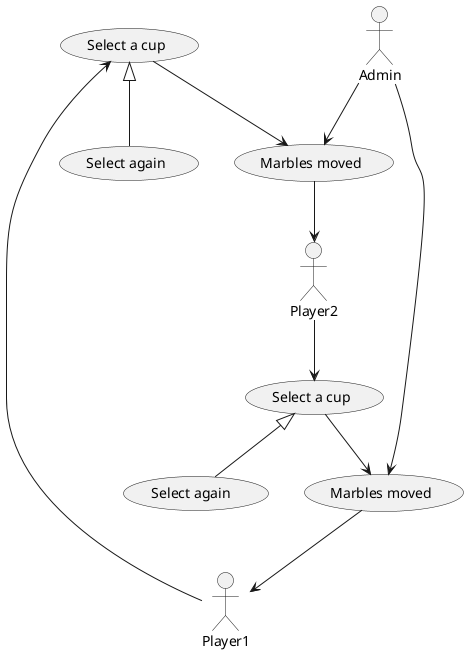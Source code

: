 @startuml
'https://plantuml.com/use-case-diagram

(Select a cup) as (P1_Select)
(Select a cup) as (P2_Select)
(Marbles moved) as (P1_Move)
(Marbles moved) as (P2_Move)

Player1 --> (P1_Select)
(P1_Select) --> (P1_Move)
(P1_Select) <|-- (Select again)
Admin --> (P1_Move)
(P1_Move) --> Player2
Player2 --> (P2_Select)
(P2_Select) --> (P2_Move)
(P2_Select) <|-- (Select again )
Admin --> (P2_Move)
(P2_Move) --> Player1

'note right of Admin : This is an example.

'note right of (Use)
'A note can also
'be on several lines
'end note
'
'note "This note is connected\nto several objects." as N2
'(Start) .. N2
'N2 .. (Use)
@enduml